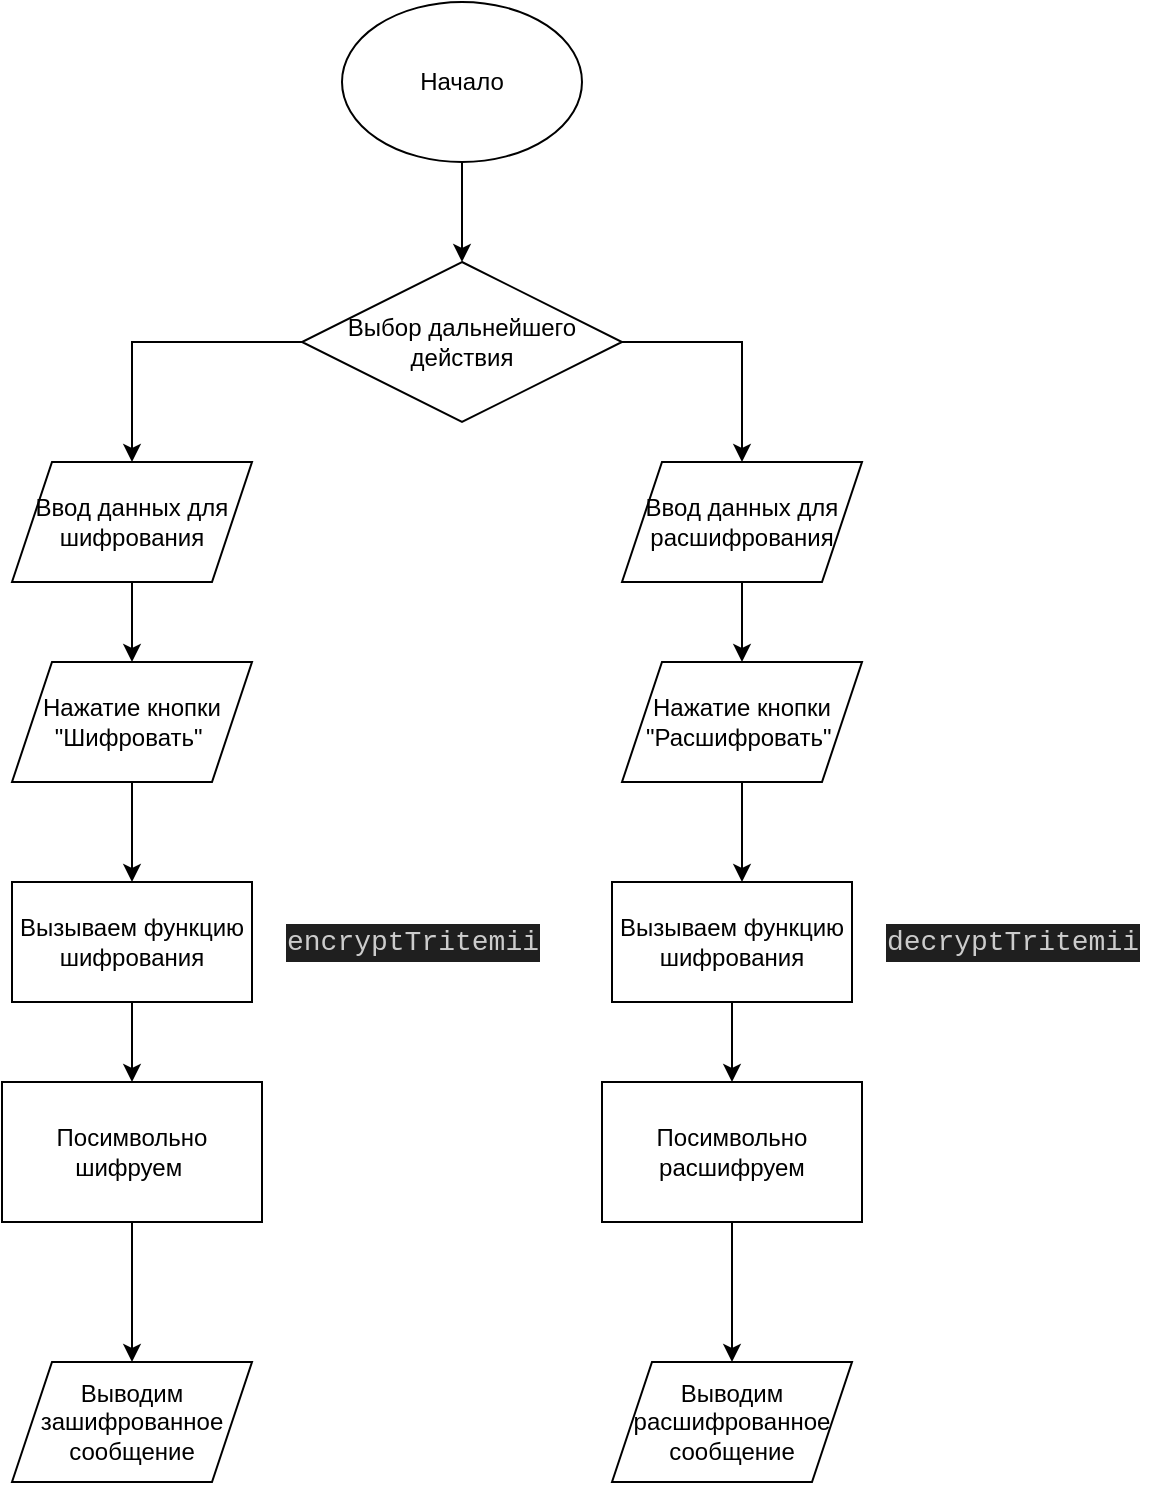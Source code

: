 <mxfile version="21.3.5" type="device">
  <diagram name="Страница 1" id="Bz_lrxthTzE5kPFzRARQ">
    <mxGraphModel dx="474" dy="755" grid="1" gridSize="10" guides="1" tooltips="1" connect="1" arrows="1" fold="1" page="1" pageScale="1" pageWidth="827" pageHeight="1169" math="0" shadow="0">
      <root>
        <mxCell id="0" />
        <mxCell id="1" parent="0" />
        <mxCell id="dbUdUkjzLWqy8CMi3rsd-3" value="" style="edgeStyle=orthogonalEdgeStyle;rounded=0;orthogonalLoop=1;jettySize=auto;html=1;" parent="1" source="dbUdUkjzLWqy8CMi3rsd-1" target="dbUdUkjzLWqy8CMi3rsd-2" edge="1">
          <mxGeometry relative="1" as="geometry" />
        </mxCell>
        <mxCell id="dbUdUkjzLWqy8CMi3rsd-1" value="Начало" style="ellipse;whiteSpace=wrap;html=1;" parent="1" vertex="1">
          <mxGeometry x="410" y="360" width="120" height="80" as="geometry" />
        </mxCell>
        <mxCell id="dbUdUkjzLWqy8CMi3rsd-6" value="" style="edgeStyle=orthogonalEdgeStyle;rounded=0;orthogonalLoop=1;jettySize=auto;html=1;" parent="1" source="dbUdUkjzLWqy8CMi3rsd-2" target="dbUdUkjzLWqy8CMi3rsd-5" edge="1">
          <mxGeometry relative="1" as="geometry" />
        </mxCell>
        <mxCell id="dbUdUkjzLWqy8CMi3rsd-8" value="" style="edgeStyle=orthogonalEdgeStyle;rounded=0;orthogonalLoop=1;jettySize=auto;html=1;exitX=1;exitY=0.5;exitDx=0;exitDy=0;" parent="1" source="dbUdUkjzLWqy8CMi3rsd-2" target="dbUdUkjzLWqy8CMi3rsd-7" edge="1">
          <mxGeometry relative="1" as="geometry" />
        </mxCell>
        <mxCell id="dbUdUkjzLWqy8CMi3rsd-2" value="Выбор дальнейшего действия" style="rhombus;whiteSpace=wrap;html=1;" parent="1" vertex="1">
          <mxGeometry x="390" y="490" width="160" height="80" as="geometry" />
        </mxCell>
        <mxCell id="dbUdUkjzLWqy8CMi3rsd-10" value="" style="edgeStyle=orthogonalEdgeStyle;rounded=0;orthogonalLoop=1;jettySize=auto;html=1;" parent="1" source="dbUdUkjzLWqy8CMi3rsd-5" target="dbUdUkjzLWqy8CMi3rsd-9" edge="1">
          <mxGeometry relative="1" as="geometry" />
        </mxCell>
        <mxCell id="dbUdUkjzLWqy8CMi3rsd-5" value="Ввод данных для шифрования" style="shape=parallelogram;perimeter=parallelogramPerimeter;whiteSpace=wrap;html=1;fixedSize=1;" parent="1" vertex="1">
          <mxGeometry x="245" y="590" width="120" height="60" as="geometry" />
        </mxCell>
        <mxCell id="dbUdUkjzLWqy8CMi3rsd-12" value="" style="edgeStyle=orthogonalEdgeStyle;rounded=0;orthogonalLoop=1;jettySize=auto;html=1;" parent="1" source="dbUdUkjzLWqy8CMi3rsd-7" target="dbUdUkjzLWqy8CMi3rsd-11" edge="1">
          <mxGeometry relative="1" as="geometry" />
        </mxCell>
        <mxCell id="dbUdUkjzLWqy8CMi3rsd-7" value="Ввод данных для расшифрования" style="shape=parallelogram;perimeter=parallelogramPerimeter;whiteSpace=wrap;html=1;fixedSize=1;" parent="1" vertex="1">
          <mxGeometry x="550" y="590" width="120" height="60" as="geometry" />
        </mxCell>
        <mxCell id="dbUdUkjzLWqy8CMi3rsd-14" value="" style="edgeStyle=orthogonalEdgeStyle;rounded=0;orthogonalLoop=1;jettySize=auto;html=1;" parent="1" source="dbUdUkjzLWqy8CMi3rsd-9" target="dbUdUkjzLWqy8CMi3rsd-13" edge="1">
          <mxGeometry relative="1" as="geometry" />
        </mxCell>
        <mxCell id="dbUdUkjzLWqy8CMi3rsd-9" value="Нажатие кнопки &quot;Шифровать&quot;&amp;nbsp;" style="shape=parallelogram;perimeter=parallelogramPerimeter;whiteSpace=wrap;html=1;fixedSize=1;" parent="1" vertex="1">
          <mxGeometry x="245" y="690" width="120" height="60" as="geometry" />
        </mxCell>
        <mxCell id="dbUdUkjzLWqy8CMi3rsd-16" value="" style="edgeStyle=orthogonalEdgeStyle;rounded=0;orthogonalLoop=1;jettySize=auto;html=1;" parent="1" source="dbUdUkjzLWqy8CMi3rsd-11" edge="1">
          <mxGeometry relative="1" as="geometry">
            <mxPoint x="610" y="800" as="targetPoint" />
          </mxGeometry>
        </mxCell>
        <mxCell id="dbUdUkjzLWqy8CMi3rsd-11" value="Нажатие кнопки &quot;Расшифровать&quot;&amp;nbsp;" style="shape=parallelogram;perimeter=parallelogramPerimeter;whiteSpace=wrap;html=1;fixedSize=1;" parent="1" vertex="1">
          <mxGeometry x="550" y="690" width="120" height="60" as="geometry" />
        </mxCell>
        <mxCell id="dbUdUkjzLWqy8CMi3rsd-18" value="" style="edgeStyle=orthogonalEdgeStyle;rounded=0;orthogonalLoop=1;jettySize=auto;html=1;" parent="1" source="dbUdUkjzLWqy8CMi3rsd-13" edge="1">
          <mxGeometry relative="1" as="geometry">
            <mxPoint x="305" y="900" as="targetPoint" />
          </mxGeometry>
        </mxCell>
        <mxCell id="dbUdUkjzLWqy8CMi3rsd-13" value="Вызываем функцию шифрования" style="rounded=0;whiteSpace=wrap;html=1;" parent="1" vertex="1">
          <mxGeometry x="245" y="800" width="120" height="60" as="geometry" />
        </mxCell>
        <mxCell id="5L_uXerfsb5XP3WXKPKb-2" value="&lt;div style=&quot;color: rgb(204, 204, 204); background-color: rgb(31, 31, 31); font-family: Consolas, &amp;quot;Courier New&amp;quot;, monospace; font-size: 14px; line-height: 19px;&quot;&gt;&lt;div style=&quot;line-height: 19px;&quot;&gt;&lt;div style=&quot;line-height: 19px;&quot;&gt;&lt;div style=&quot;line-height: 19px;&quot;&gt;encryptTritemii&lt;/div&gt;&lt;/div&gt;&lt;/div&gt;&lt;/div&gt;" style="text;html=1;align=center;verticalAlign=middle;resizable=0;points=[];autosize=1;strokeColor=none;fillColor=none;" parent="1" vertex="1">
          <mxGeometry x="375" y="815" width="140" height="30" as="geometry" />
        </mxCell>
        <mxCell id="5L_uXerfsb5XP3WXKPKb-5" value="" style="edgeStyle=orthogonalEdgeStyle;rounded=0;orthogonalLoop=1;jettySize=auto;html=1;" parent="1" source="5L_uXerfsb5XP3WXKPKb-3" target="5L_uXerfsb5XP3WXKPKb-4" edge="1">
          <mxGeometry relative="1" as="geometry" />
        </mxCell>
        <mxCell id="5L_uXerfsb5XP3WXKPKb-3" value="Посимвольно шифруем&lt;span style=&quot;background-color: initial;&quot;&gt;&amp;nbsp;&lt;/span&gt;" style="whiteSpace=wrap;html=1;" parent="1" vertex="1">
          <mxGeometry x="240" y="900" width="130" height="70" as="geometry" />
        </mxCell>
        <mxCell id="5L_uXerfsb5XP3WXKPKb-4" value="Выводим зашифрованное сообщение" style="shape=parallelogram;perimeter=parallelogramPerimeter;whiteSpace=wrap;html=1;fixedSize=1;" parent="1" vertex="1">
          <mxGeometry x="245" y="1040" width="120" height="60" as="geometry" />
        </mxCell>
        <mxCell id="5L_uXerfsb5XP3WXKPKb-6" value="" style="edgeStyle=orthogonalEdgeStyle;rounded=0;orthogonalLoop=1;jettySize=auto;html=1;" parent="1" source="5L_uXerfsb5XP3WXKPKb-7" edge="1">
          <mxGeometry relative="1" as="geometry">
            <mxPoint x="605" y="900" as="targetPoint" />
          </mxGeometry>
        </mxCell>
        <mxCell id="5L_uXerfsb5XP3WXKPKb-7" value="Вызываем функцию шифрования" style="rounded=0;whiteSpace=wrap;html=1;" parent="1" vertex="1">
          <mxGeometry x="545" y="800" width="120" height="60" as="geometry" />
        </mxCell>
        <mxCell id="5L_uXerfsb5XP3WXKPKb-8" value="&lt;div style=&quot;color: rgb(204, 204, 204); background-color: rgb(31, 31, 31); font-family: Consolas, &amp;quot;Courier New&amp;quot;, monospace; font-size: 14px; line-height: 19px;&quot;&gt;&lt;div style=&quot;line-height: 19px;&quot;&gt;&lt;div style=&quot;line-height: 19px;&quot;&gt;&lt;div style=&quot;line-height: 19px;&quot;&gt;&lt;div style=&quot;line-height: 19px;&quot;&gt;decryptTritemii&lt;/div&gt;&lt;/div&gt;&lt;/div&gt;&lt;/div&gt;&lt;/div&gt;" style="text;html=1;align=center;verticalAlign=middle;resizable=0;points=[];autosize=1;strokeColor=none;fillColor=none;" parent="1" vertex="1">
          <mxGeometry x="675" y="815" width="140" height="30" as="geometry" />
        </mxCell>
        <mxCell id="5L_uXerfsb5XP3WXKPKb-9" value="" style="edgeStyle=orthogonalEdgeStyle;rounded=0;orthogonalLoop=1;jettySize=auto;html=1;" parent="1" source="5L_uXerfsb5XP3WXKPKb-10" target="5L_uXerfsb5XP3WXKPKb-11" edge="1">
          <mxGeometry relative="1" as="geometry" />
        </mxCell>
        <mxCell id="5L_uXerfsb5XP3WXKPKb-10" value="Посимвольно расшифруем" style="whiteSpace=wrap;html=1;" parent="1" vertex="1">
          <mxGeometry x="540" y="900" width="130" height="70" as="geometry" />
        </mxCell>
        <mxCell id="5L_uXerfsb5XP3WXKPKb-11" value="Выводим расшифрованное сообщение" style="shape=parallelogram;perimeter=parallelogramPerimeter;whiteSpace=wrap;html=1;fixedSize=1;" parent="1" vertex="1">
          <mxGeometry x="545" y="1040" width="120" height="60" as="geometry" />
        </mxCell>
      </root>
    </mxGraphModel>
  </diagram>
</mxfile>
